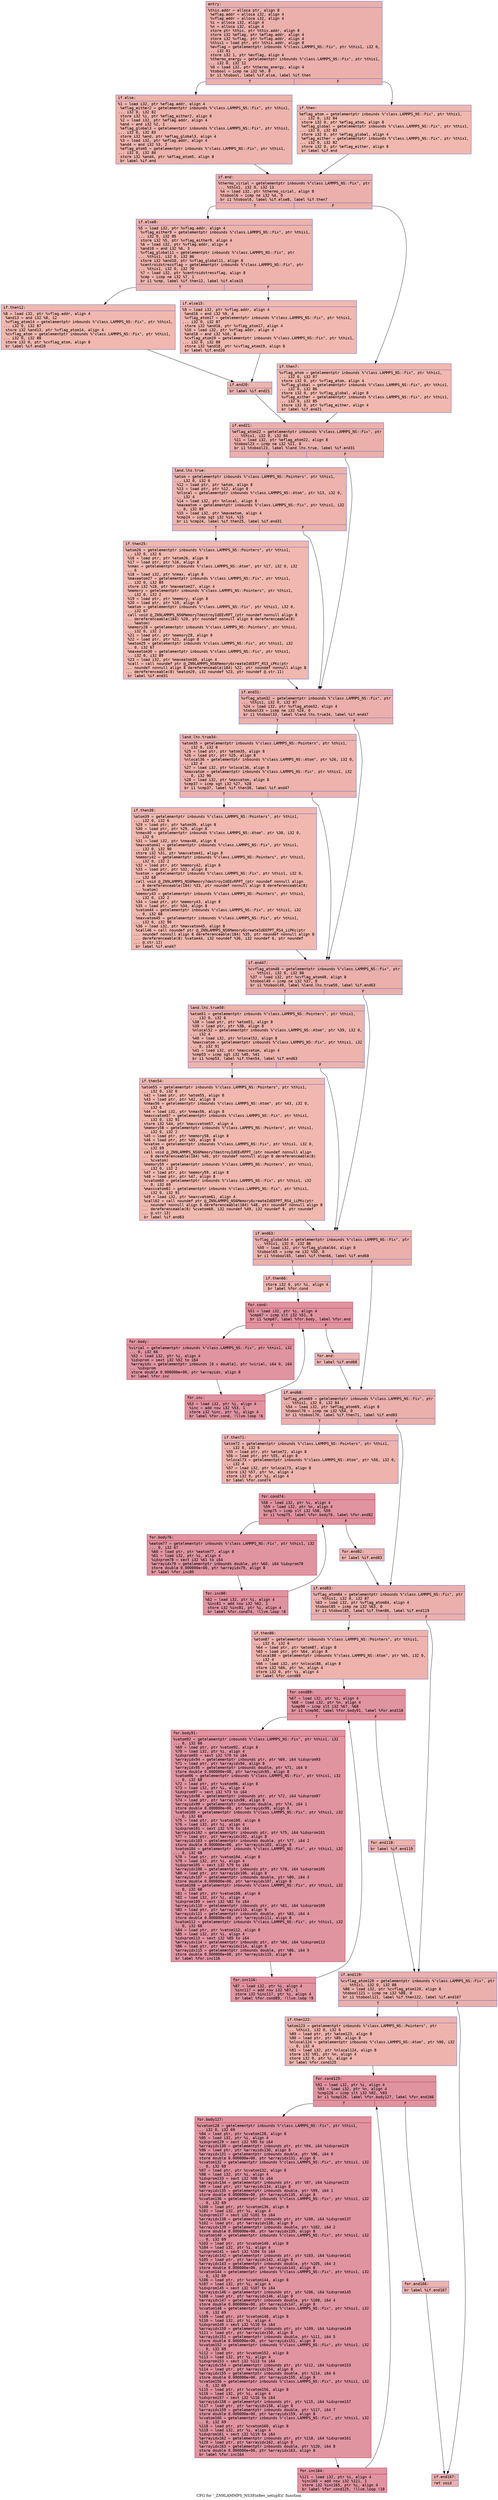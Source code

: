 digraph "CFG for '_ZN9LAMMPS_NS3Fix8ev_setupEii' function" {
	label="CFG for '_ZN9LAMMPS_NS3Fix8ev_setupEii' function";

	Node0x555c10ea5d70 [shape=record,color="#3d50c3ff", style=filled, fillcolor="#d24b4070" fontname="Courier",label="{entry:\l|  %this.addr = alloca ptr, align 8\l  %eflag.addr = alloca i32, align 4\l  %vflag.addr = alloca i32, align 4\l  %i = alloca i32, align 4\l  %n = alloca i32, align 4\l  store ptr %this, ptr %this.addr, align 8\l  store i32 %eflag, ptr %eflag.addr, align 4\l  store i32 %vflag, ptr %vflag.addr, align 4\l  %this1 = load ptr, ptr %this.addr, align 8\l  %evflag = getelementptr inbounds %\"class.LAMMPS_NS::Fix\", ptr %this1, i32 0,\l... i32 81\l  store i32 1, ptr %evflag, align 4\l  %thermo_energy = getelementptr inbounds %\"class.LAMMPS_NS::Fix\", ptr %this1,\l... i32 0, i32 12\l  %0 = load i32, ptr %thermo_energy, align 4\l  %tobool = icmp ne i32 %0, 0\l  br i1 %tobool, label %if.else, label %if.then\l|{<s0>T|<s1>F}}"];
	Node0x555c10ea5d70:s0 -> Node0x555c10ea5c50[tooltip="entry -> if.else\nProbability 62.50%" ];
	Node0x555c10ea5d70:s1 -> Node0x555c10ea5cc0[tooltip="entry -> if.then\nProbability 37.50%" ];
	Node0x555c10ea5cc0 [shape=record,color="#3d50c3ff", style=filled, fillcolor="#dc5d4a70" fontname="Courier",label="{if.then:\l|  %eflag_atom = getelementptr inbounds %\"class.LAMMPS_NS::Fix\", ptr %this1,\l... i32 0, i32 84\l  store i32 0, ptr %eflag_atom, align 8\l  %eflag_global = getelementptr inbounds %\"class.LAMMPS_NS::Fix\", ptr %this1,\l... i32 0, i32 83\l  store i32 0, ptr %eflag_global, align 4\l  %eflag_either = getelementptr inbounds %\"class.LAMMPS_NS::Fix\", ptr %this1,\l... i32 0, i32 82\l  store i32 0, ptr %eflag_either, align 8\l  br label %if.end\l}"];
	Node0x555c10ea5cc0 -> Node0x555c10ea6e90[tooltip="if.then -> if.end\nProbability 100.00%" ];
	Node0x555c10ea5c50 [shape=record,color="#3d50c3ff", style=filled, fillcolor="#d6524470" fontname="Courier",label="{if.else:\l|  %1 = load i32, ptr %eflag.addr, align 4\l  %eflag_either2 = getelementptr inbounds %\"class.LAMMPS_NS::Fix\", ptr %this1,\l... i32 0, i32 82\l  store i32 %1, ptr %eflag_either2, align 8\l  %2 = load i32, ptr %eflag.addr, align 4\l  %and = and i32 %2, 1\l  %eflag_global3 = getelementptr inbounds %\"class.LAMMPS_NS::Fix\", ptr %this1,\l... i32 0, i32 83\l  store i32 %and, ptr %eflag_global3, align 4\l  %3 = load i32, ptr %eflag.addr, align 4\l  %and4 = and i32 %3, 2\l  %eflag_atom5 = getelementptr inbounds %\"class.LAMMPS_NS::Fix\", ptr %this1,\l... i32 0, i32 84\l  store i32 %and4, ptr %eflag_atom5, align 8\l  br label %if.end\l}"];
	Node0x555c10ea5c50 -> Node0x555c10ea6e90[tooltip="if.else -> if.end\nProbability 100.00%" ];
	Node0x555c10ea6e90 [shape=record,color="#3d50c3ff", style=filled, fillcolor="#d24b4070" fontname="Courier",label="{if.end:\l|  %thermo_virial = getelementptr inbounds %\"class.LAMMPS_NS::Fix\", ptr\l... %this1, i32 0, i32 13\l  %4 = load i32, ptr %thermo_virial, align 8\l  %tobool6 = icmp ne i32 %4, 0\l  br i1 %tobool6, label %if.else8, label %if.then7\l|{<s0>T|<s1>F}}"];
	Node0x555c10ea6e90:s0 -> Node0x555c10ea6830[tooltip="if.end -> if.else8\nProbability 62.50%" ];
	Node0x555c10ea6e90:s1 -> Node0x555c10ea7ad0[tooltip="if.end -> if.then7\nProbability 37.50%" ];
	Node0x555c10ea7ad0 [shape=record,color="#3d50c3ff", style=filled, fillcolor="#dc5d4a70" fontname="Courier",label="{if.then7:\l|  %vflag_atom = getelementptr inbounds %\"class.LAMMPS_NS::Fix\", ptr %this1,\l... i32 0, i32 87\l  store i32 0, ptr %vflag_atom, align 4\l  %vflag_global = getelementptr inbounds %\"class.LAMMPS_NS::Fix\", ptr %this1,\l... i32 0, i32 86\l  store i32 0, ptr %vflag_global, align 8\l  %vflag_either = getelementptr inbounds %\"class.LAMMPS_NS::Fix\", ptr %this1,\l... i32 0, i32 85\l  store i32 0, ptr %vflag_either, align 4\l  br label %if.end21\l}"];
	Node0x555c10ea7ad0 -> Node0x555c10ea8110[tooltip="if.then7 -> if.end21\nProbability 100.00%" ];
	Node0x555c10ea6830 [shape=record,color="#3d50c3ff", style=filled, fillcolor="#d6524470" fontname="Courier",label="{if.else8:\l|  %5 = load i32, ptr %vflag.addr, align 4\l  %vflag_either9 = getelementptr inbounds %\"class.LAMMPS_NS::Fix\", ptr %this1,\l... i32 0, i32 85\l  store i32 %5, ptr %vflag_either9, align 4\l  %6 = load i32, ptr %vflag.addr, align 4\l  %and10 = and i32 %6, 3\l  %vflag_global11 = getelementptr inbounds %\"class.LAMMPS_NS::Fix\", ptr\l... %this1, i32 0, i32 86\l  store i32 %and10, ptr %vflag_global11, align 8\l  %centroidstressflag = getelementptr inbounds %\"class.LAMMPS_NS::Fix\", ptr\l... %this1, i32 0, i32 70\l  %7 = load i32, ptr %centroidstressflag, align 8\l  %cmp = icmp ne i32 %7, 1\l  br i1 %cmp, label %if.then12, label %if.else15\l|{<s0>T|<s1>F}}"];
	Node0x555c10ea6830:s0 -> Node0x555c10ea88f0[tooltip="if.else8 -> if.then12\nProbability 50.00%" ];
	Node0x555c10ea6830:s1 -> Node0x555c10ea8940[tooltip="if.else8 -> if.else15\nProbability 50.00%" ];
	Node0x555c10ea88f0 [shape=record,color="#3d50c3ff", style=filled, fillcolor="#dc5d4a70" fontname="Courier",label="{if.then12:\l|  %8 = load i32, ptr %vflag.addr, align 4\l  %and13 = and i32 %8, 12\l  %vflag_atom14 = getelementptr inbounds %\"class.LAMMPS_NS::Fix\", ptr %this1,\l... i32 0, i32 87\l  store i32 %and13, ptr %vflag_atom14, align 4\l  %cvflag_atom = getelementptr inbounds %\"class.LAMMPS_NS::Fix\", ptr %this1,\l... i32 0, i32 88\l  store i32 0, ptr %cvflag_atom, align 8\l  br label %if.end20\l}"];
	Node0x555c10ea88f0 -> Node0x555c10ea8ec0[tooltip="if.then12 -> if.end20\nProbability 100.00%" ];
	Node0x555c10ea8940 [shape=record,color="#3d50c3ff", style=filled, fillcolor="#dc5d4a70" fontname="Courier",label="{if.else15:\l|  %9 = load i32, ptr %vflag.addr, align 4\l  %and16 = and i32 %9, 4\l  %vflag_atom17 = getelementptr inbounds %\"class.LAMMPS_NS::Fix\", ptr %this1,\l... i32 0, i32 87\l  store i32 %and16, ptr %vflag_atom17, align 4\l  %10 = load i32, ptr %vflag.addr, align 4\l  %and18 = and i32 %10, 8\l  %cvflag_atom19 = getelementptr inbounds %\"class.LAMMPS_NS::Fix\", ptr %this1,\l... i32 0, i32 88\l  store i32 %and18, ptr %cvflag_atom19, align 8\l  br label %if.end20\l}"];
	Node0x555c10ea8940 -> Node0x555c10ea8ec0[tooltip="if.else15 -> if.end20\nProbability 100.00%" ];
	Node0x555c10ea8ec0 [shape=record,color="#3d50c3ff", style=filled, fillcolor="#d6524470" fontname="Courier",label="{if.end20:\l|  br label %if.end21\l}"];
	Node0x555c10ea8ec0 -> Node0x555c10ea8110[tooltip="if.end20 -> if.end21\nProbability 100.00%" ];
	Node0x555c10ea8110 [shape=record,color="#3d50c3ff", style=filled, fillcolor="#d24b4070" fontname="Courier",label="{if.end21:\l|  %eflag_atom22 = getelementptr inbounds %\"class.LAMMPS_NS::Fix\", ptr\l... %this1, i32 0, i32 84\l  %11 = load i32, ptr %eflag_atom22, align 8\l  %tobool23 = icmp ne i32 %11, 0\l  br i1 %tobool23, label %land.lhs.true, label %if.end31\l|{<s0>T|<s1>F}}"];
	Node0x555c10ea8110:s0 -> Node0x555c10ea7780[tooltip="if.end21 -> land.lhs.true\nProbability 62.50%" ];
	Node0x555c10ea8110:s1 -> Node0x555c10ea7800[tooltip="if.end21 -> if.end31\nProbability 37.50%" ];
	Node0x555c10ea7780 [shape=record,color="#3d50c3ff", style=filled, fillcolor="#d6524470" fontname="Courier",label="{land.lhs.true:\l|  %atom = getelementptr inbounds %\"class.LAMMPS_NS::Pointers\", ptr %this1,\l... i32 0, i32 6\l  %12 = load ptr, ptr %atom, align 8\l  %13 = load ptr, ptr %12, align 8\l  %nlocal = getelementptr inbounds %\"class.LAMMPS_NS::Atom\", ptr %13, i32 0,\l... i32 4\l  %14 = load i32, ptr %nlocal, align 8\l  %maxeatom = getelementptr inbounds %\"class.LAMMPS_NS::Fix\", ptr %this1, i32\l... 0, i32 89\l  %15 = load i32, ptr %maxeatom, align 4\l  %cmp24 = icmp sgt i32 %14, %15\l  br i1 %cmp24, label %if.then25, label %if.end31\l|{<s0>T|<s1>F}}"];
	Node0x555c10ea7780:s0 -> Node0x555c10eaa670[tooltip="land.lhs.true -> if.then25\nProbability 50.00%" ];
	Node0x555c10ea7780:s1 -> Node0x555c10ea7800[tooltip="land.lhs.true -> if.end31\nProbability 50.00%" ];
	Node0x555c10eaa670 [shape=record,color="#3d50c3ff", style=filled, fillcolor="#dc5d4a70" fontname="Courier",label="{if.then25:\l|  %atom26 = getelementptr inbounds %\"class.LAMMPS_NS::Pointers\", ptr %this1,\l... i32 0, i32 6\l  %16 = load ptr, ptr %atom26, align 8\l  %17 = load ptr, ptr %16, align 8\l  %nmax = getelementptr inbounds %\"class.LAMMPS_NS::Atom\", ptr %17, i32 0, i32\l... 6\l  %18 = load i32, ptr %nmax, align 8\l  %maxeatom27 = getelementptr inbounds %\"class.LAMMPS_NS::Fix\", ptr %this1,\l... i32 0, i32 89\l  store i32 %18, ptr %maxeatom27, align 4\l  %memory = getelementptr inbounds %\"class.LAMMPS_NS::Pointers\", ptr %this1,\l... i32 0, i32 2\l  %19 = load ptr, ptr %memory, align 8\l  %20 = load ptr, ptr %19, align 8\l  %eatom = getelementptr inbounds %\"class.LAMMPS_NS::Fix\", ptr %this1, i32 0,\l... i32 67\l  call void @_ZN9LAMMPS_NS6Memory7destroyIdEEvRPT_(ptr noundef nonnull align 8\l... dereferenceable(184) %20, ptr noundef nonnull align 8 dereferenceable(8)\l... %eatom)\l  %memory28 = getelementptr inbounds %\"class.LAMMPS_NS::Pointers\", ptr %this1,\l... i32 0, i32 2\l  %21 = load ptr, ptr %memory28, align 8\l  %22 = load ptr, ptr %21, align 8\l  %eatom29 = getelementptr inbounds %\"class.LAMMPS_NS::Fix\", ptr %this1, i32\l... 0, i32 67\l  %maxeatom30 = getelementptr inbounds %\"class.LAMMPS_NS::Fix\", ptr %this1,\l... i32 0, i32 89\l  %23 = load i32, ptr %maxeatom30, align 4\l  %call = call noundef ptr @_ZN9LAMMPS_NS6Memory6createIdEEPT_RS3_iPKc(ptr\l... noundef nonnull align 8 dereferenceable(184) %22, ptr noundef nonnull align 8\l... dereferenceable(8) %eatom29, i32 noundef %23, ptr noundef @.str.11)\l  br label %if.end31\l}"];
	Node0x555c10eaa670 -> Node0x555c10ea7800[tooltip="if.then25 -> if.end31\nProbability 100.00%" ];
	Node0x555c10ea7800 [shape=record,color="#3d50c3ff", style=filled, fillcolor="#d24b4070" fontname="Courier",label="{if.end31:\l|  %vflag_atom32 = getelementptr inbounds %\"class.LAMMPS_NS::Fix\", ptr\l... %this1, i32 0, i32 87\l  %24 = load i32, ptr %vflag_atom32, align 4\l  %tobool33 = icmp ne i32 %24, 0\l  br i1 %tobool33, label %land.lhs.true34, label %if.end47\l|{<s0>T|<s1>F}}"];
	Node0x555c10ea7800:s0 -> Node0x555c10e7aee0[tooltip="if.end31 -> land.lhs.true34\nProbability 62.50%" ];
	Node0x555c10ea7800:s1 -> Node0x555c10e7af60[tooltip="if.end31 -> if.end47\nProbability 37.50%" ];
	Node0x555c10e7aee0 [shape=record,color="#3d50c3ff", style=filled, fillcolor="#d6524470" fontname="Courier",label="{land.lhs.true34:\l|  %atom35 = getelementptr inbounds %\"class.LAMMPS_NS::Pointers\", ptr %this1,\l... i32 0, i32 6\l  %25 = load ptr, ptr %atom35, align 8\l  %26 = load ptr, ptr %25, align 8\l  %nlocal36 = getelementptr inbounds %\"class.LAMMPS_NS::Atom\", ptr %26, i32 0,\l... i32 4\l  %27 = load i32, ptr %nlocal36, align 8\l  %maxvatom = getelementptr inbounds %\"class.LAMMPS_NS::Fix\", ptr %this1, i32\l... 0, i32 90\l  %28 = load i32, ptr %maxvatom, align 8\l  %cmp37 = icmp sgt i32 %27, %28\l  br i1 %cmp37, label %if.then38, label %if.end47\l|{<s0>T|<s1>F}}"];
	Node0x555c10e7aee0:s0 -> Node0x555c10e7b5e0[tooltip="land.lhs.true34 -> if.then38\nProbability 50.00%" ];
	Node0x555c10e7aee0:s1 -> Node0x555c10e7af60[tooltip="land.lhs.true34 -> if.end47\nProbability 50.00%" ];
	Node0x555c10e7b5e0 [shape=record,color="#3d50c3ff", style=filled, fillcolor="#dc5d4a70" fontname="Courier",label="{if.then38:\l|  %atom39 = getelementptr inbounds %\"class.LAMMPS_NS::Pointers\", ptr %this1,\l... i32 0, i32 6\l  %29 = load ptr, ptr %atom39, align 8\l  %30 = load ptr, ptr %29, align 8\l  %nmax40 = getelementptr inbounds %\"class.LAMMPS_NS::Atom\", ptr %30, i32 0,\l... i32 6\l  %31 = load i32, ptr %nmax40, align 8\l  %maxvatom41 = getelementptr inbounds %\"class.LAMMPS_NS::Fix\", ptr %this1,\l... i32 0, i32 90\l  store i32 %31, ptr %maxvatom41, align 8\l  %memory42 = getelementptr inbounds %\"class.LAMMPS_NS::Pointers\", ptr %this1,\l... i32 0, i32 2\l  %32 = load ptr, ptr %memory42, align 8\l  %33 = load ptr, ptr %32, align 8\l  %vatom = getelementptr inbounds %\"class.LAMMPS_NS::Fix\", ptr %this1, i32 0,\l... i32 68\l  call void @_ZN9LAMMPS_NS6Memory7destroyIdEEvRPPT_(ptr noundef nonnull align\l... 8 dereferenceable(184) %33, ptr noundef nonnull align 8 dereferenceable(8)\l... %vatom)\l  %memory43 = getelementptr inbounds %\"class.LAMMPS_NS::Pointers\", ptr %this1,\l... i32 0, i32 2\l  %34 = load ptr, ptr %memory43, align 8\l  %35 = load ptr, ptr %34, align 8\l  %vatom44 = getelementptr inbounds %\"class.LAMMPS_NS::Fix\", ptr %this1, i32\l... 0, i32 68\l  %maxvatom45 = getelementptr inbounds %\"class.LAMMPS_NS::Fix\", ptr %this1,\l... i32 0, i32 90\l  %36 = load i32, ptr %maxvatom45, align 8\l  %call46 = call noundef ptr @_ZN9LAMMPS_NS6Memory6createIdEEPPT_RS4_iiPKc(ptr\l... noundef nonnull align 8 dereferenceable(184) %35, ptr noundef nonnull align 8\l... dereferenceable(8) %vatom44, i32 noundef %36, i32 noundef 6, ptr noundef\l... @.str.12)\l  br label %if.end47\l}"];
	Node0x555c10e7b5e0 -> Node0x555c10e7af60[tooltip="if.then38 -> if.end47\nProbability 100.00%" ];
	Node0x555c10e7af60 [shape=record,color="#3d50c3ff", style=filled, fillcolor="#d24b4070" fontname="Courier",label="{if.end47:\l|  %cvflag_atom48 = getelementptr inbounds %\"class.LAMMPS_NS::Fix\", ptr\l... %this1, i32 0, i32 88\l  %37 = load i32, ptr %cvflag_atom48, align 8\l  %tobool49 = icmp ne i32 %37, 0\l  br i1 %tobool49, label %land.lhs.true50, label %if.end63\l|{<s0>T|<s1>F}}"];
	Node0x555c10e7af60:s0 -> Node0x555c10e7c8d0[tooltip="if.end47 -> land.lhs.true50\nProbability 62.50%" ];
	Node0x555c10e7af60:s1 -> Node0x555c10e7c950[tooltip="if.end47 -> if.end63\nProbability 37.50%" ];
	Node0x555c10e7c8d0 [shape=record,color="#3d50c3ff", style=filled, fillcolor="#d6524470" fontname="Courier",label="{land.lhs.true50:\l|  %atom51 = getelementptr inbounds %\"class.LAMMPS_NS::Pointers\", ptr %this1,\l... i32 0, i32 6\l  %38 = load ptr, ptr %atom51, align 8\l  %39 = load ptr, ptr %38, align 8\l  %nlocal52 = getelementptr inbounds %\"class.LAMMPS_NS::Atom\", ptr %39, i32 0,\l... i32 4\l  %40 = load i32, ptr %nlocal52, align 8\l  %maxcvatom = getelementptr inbounds %\"class.LAMMPS_NS::Fix\", ptr %this1, i32\l... 0, i32 91\l  %41 = load i32, ptr %maxcvatom, align 4\l  %cmp53 = icmp sgt i32 %40, %41\l  br i1 %cmp53, label %if.then54, label %if.end63\l|{<s0>T|<s1>F}}"];
	Node0x555c10e7c8d0:s0 -> Node0x555c10e7d030[tooltip="land.lhs.true50 -> if.then54\nProbability 50.00%" ];
	Node0x555c10e7c8d0:s1 -> Node0x555c10e7c950[tooltip="land.lhs.true50 -> if.end63\nProbability 50.00%" ];
	Node0x555c10e7d030 [shape=record,color="#3d50c3ff", style=filled, fillcolor="#dc5d4a70" fontname="Courier",label="{if.then54:\l|  %atom55 = getelementptr inbounds %\"class.LAMMPS_NS::Pointers\", ptr %this1,\l... i32 0, i32 6\l  %42 = load ptr, ptr %atom55, align 8\l  %43 = load ptr, ptr %42, align 8\l  %nmax56 = getelementptr inbounds %\"class.LAMMPS_NS::Atom\", ptr %43, i32 0,\l... i32 6\l  %44 = load i32, ptr %nmax56, align 8\l  %maxcvatom57 = getelementptr inbounds %\"class.LAMMPS_NS::Fix\", ptr %this1,\l... i32 0, i32 91\l  store i32 %44, ptr %maxcvatom57, align 4\l  %memory58 = getelementptr inbounds %\"class.LAMMPS_NS::Pointers\", ptr %this1,\l... i32 0, i32 2\l  %45 = load ptr, ptr %memory58, align 8\l  %46 = load ptr, ptr %45, align 8\l  %cvatom = getelementptr inbounds %\"class.LAMMPS_NS::Fix\", ptr %this1, i32 0,\l... i32 69\l  call void @_ZN9LAMMPS_NS6Memory7destroyIdEEvRPPT_(ptr noundef nonnull align\l... 8 dereferenceable(184) %46, ptr noundef nonnull align 8 dereferenceable(8)\l... %cvatom)\l  %memory59 = getelementptr inbounds %\"class.LAMMPS_NS::Pointers\", ptr %this1,\l... i32 0, i32 2\l  %47 = load ptr, ptr %memory59, align 8\l  %48 = load ptr, ptr %47, align 8\l  %cvatom60 = getelementptr inbounds %\"class.LAMMPS_NS::Fix\", ptr %this1, i32\l... 0, i32 69\l  %maxcvatom61 = getelementptr inbounds %\"class.LAMMPS_NS::Fix\", ptr %this1,\l... i32 0, i32 91\l  %49 = load i32, ptr %maxcvatom61, align 4\l  %call62 = call noundef ptr @_ZN9LAMMPS_NS6Memory6createIdEEPPT_RS4_iiPKc(ptr\l... noundef nonnull align 8 dereferenceable(184) %48, ptr noundef nonnull align 8\l... dereferenceable(8) %cvatom60, i32 noundef %49, i32 noundef 9, ptr noundef\l... @.str.13)\l  br label %if.end63\l}"];
	Node0x555c10e7d030 -> Node0x555c10e7c950[tooltip="if.then54 -> if.end63\nProbability 100.00%" ];
	Node0x555c10e7c950 [shape=record,color="#3d50c3ff", style=filled, fillcolor="#d24b4070" fontname="Courier",label="{if.end63:\l|  %vflag_global64 = getelementptr inbounds %\"class.LAMMPS_NS::Fix\", ptr\l... %this1, i32 0, i32 86\l  %50 = load i32, ptr %vflag_global64, align 8\l  %tobool65 = icmp ne i32 %50, 0\l  br i1 %tobool65, label %if.then66, label %if.end68\l|{<s0>T|<s1>F}}"];
	Node0x555c10e7c950:s0 -> Node0x555c10eb3b60[tooltip="if.end63 -> if.then66\nProbability 62.50%" ];
	Node0x555c10e7c950:s1 -> Node0x555c10eb3be0[tooltip="if.end63 -> if.end68\nProbability 37.50%" ];
	Node0x555c10eb3b60 [shape=record,color="#3d50c3ff", style=filled, fillcolor="#d6524470" fontname="Courier",label="{if.then66:\l|  store i32 0, ptr %i, align 4\l  br label %for.cond\l}"];
	Node0x555c10eb3b60 -> Node0x555c10eb3db0[tooltip="if.then66 -> for.cond\nProbability 100.00%" ];
	Node0x555c10eb3db0 [shape=record,color="#b70d28ff", style=filled, fillcolor="#b70d2870" fontname="Courier",label="{for.cond:\l|  %51 = load i32, ptr %i, align 4\l  %cmp67 = icmp slt i32 %51, 6\l  br i1 %cmp67, label %for.body, label %for.end\l|{<s0>T|<s1>F}}"];
	Node0x555c10eb3db0:s0 -> Node0x555c10eb3fb0[tooltip="for.cond -> for.body\nProbability 96.88%" ];
	Node0x555c10eb3db0:s1 -> Node0x555c10eb4030[tooltip="for.cond -> for.end\nProbability 3.12%" ];
	Node0x555c10eb3fb0 [shape=record,color="#b70d28ff", style=filled, fillcolor="#b70d2870" fontname="Courier",label="{for.body:\l|  %virial = getelementptr inbounds %\"class.LAMMPS_NS::Fix\", ptr %this1, i32\l... 0, i32 66\l  %52 = load i32, ptr %i, align 4\l  %idxprom = sext i32 %52 to i64\l  %arrayidx = getelementptr inbounds [6 x double], ptr %virial, i64 0, i64\l... %idxprom\l  store double 0.000000e+00, ptr %arrayidx, align 8\l  br label %for.inc\l}"];
	Node0x555c10eb3fb0 -> Node0x555c10eb4f70[tooltip="for.body -> for.inc\nProbability 100.00%" ];
	Node0x555c10eb4f70 [shape=record,color="#b70d28ff", style=filled, fillcolor="#b70d2870" fontname="Courier",label="{for.inc:\l|  %53 = load i32, ptr %i, align 4\l  %inc = add nsw i32 %53, 1\l  store i32 %inc, ptr %i, align 4\l  br label %for.cond, !llvm.loop !6\l}"];
	Node0x555c10eb4f70 -> Node0x555c10eb3db0[tooltip="for.inc -> for.cond\nProbability 100.00%" ];
	Node0x555c10eb4030 [shape=record,color="#3d50c3ff", style=filled, fillcolor="#d6524470" fontname="Courier",label="{for.end:\l|  br label %if.end68\l}"];
	Node0x555c10eb4030 -> Node0x555c10eb3be0[tooltip="for.end -> if.end68\nProbability 100.00%" ];
	Node0x555c10eb3be0 [shape=record,color="#3d50c3ff", style=filled, fillcolor="#d24b4070" fontname="Courier",label="{if.end68:\l|  %eflag_atom69 = getelementptr inbounds %\"class.LAMMPS_NS::Fix\", ptr\l... %this1, i32 0, i32 84\l  %54 = load i32, ptr %eflag_atom69, align 8\l  %tobool70 = icmp ne i32 %54, 0\l  br i1 %tobool70, label %if.then71, label %if.end83\l|{<s0>T|<s1>F}}"];
	Node0x555c10eb3be0:s0 -> Node0x555c10eb5640[tooltip="if.end68 -> if.then71\nProbability 62.50%" ];
	Node0x555c10eb3be0:s1 -> Node0x555c10eb56c0[tooltip="if.end68 -> if.end83\nProbability 37.50%" ];
	Node0x555c10eb5640 [shape=record,color="#3d50c3ff", style=filled, fillcolor="#d6524470" fontname="Courier",label="{if.then71:\l|  %atom72 = getelementptr inbounds %\"class.LAMMPS_NS::Pointers\", ptr %this1,\l... i32 0, i32 6\l  %55 = load ptr, ptr %atom72, align 8\l  %56 = load ptr, ptr %55, align 8\l  %nlocal73 = getelementptr inbounds %\"class.LAMMPS_NS::Atom\", ptr %56, i32 0,\l... i32 4\l  %57 = load i32, ptr %nlocal73, align 8\l  store i32 %57, ptr %n, align 4\l  store i32 0, ptr %i, align 4\l  br label %for.cond74\l}"];
	Node0x555c10eb5640 -> Node0x555c10eb5c80[tooltip="if.then71 -> for.cond74\nProbability 100.00%" ];
	Node0x555c10eb5c80 [shape=record,color="#b70d28ff", style=filled, fillcolor="#b70d2870" fontname="Courier",label="{for.cond74:\l|  %58 = load i32, ptr %i, align 4\l  %59 = load i32, ptr %n, align 4\l  %cmp75 = icmp slt i32 %58, %59\l  br i1 %cmp75, label %for.body76, label %for.end82\l|{<s0>T|<s1>F}}"];
	Node0x555c10eb5c80:s0 -> Node0x555c10eb5f20[tooltip="for.cond74 -> for.body76\nProbability 96.88%" ];
	Node0x555c10eb5c80:s1 -> Node0x555c10eb5fa0[tooltip="for.cond74 -> for.end82\nProbability 3.12%" ];
	Node0x555c10eb5f20 [shape=record,color="#b70d28ff", style=filled, fillcolor="#b70d2870" fontname="Courier",label="{for.body76:\l|  %eatom77 = getelementptr inbounds %\"class.LAMMPS_NS::Fix\", ptr %this1, i32\l... 0, i32 67\l  %60 = load ptr, ptr %eatom77, align 8\l  %61 = load i32, ptr %i, align 4\l  %idxprom78 = sext i32 %61 to i64\l  %arrayidx79 = getelementptr inbounds double, ptr %60, i64 %idxprom78\l  store double 0.000000e+00, ptr %arrayidx79, align 8\l  br label %for.inc80\l}"];
	Node0x555c10eb5f20 -> Node0x555c10eb64c0[tooltip="for.body76 -> for.inc80\nProbability 100.00%" ];
	Node0x555c10eb64c0 [shape=record,color="#b70d28ff", style=filled, fillcolor="#b70d2870" fontname="Courier",label="{for.inc80:\l|  %62 = load i32, ptr %i, align 4\l  %inc81 = add nsw i32 %62, 1\l  store i32 %inc81, ptr %i, align 4\l  br label %for.cond74, !llvm.loop !8\l}"];
	Node0x555c10eb64c0 -> Node0x555c10eb5c80[tooltip="for.inc80 -> for.cond74\nProbability 100.00%" ];
	Node0x555c10eb5fa0 [shape=record,color="#3d50c3ff", style=filled, fillcolor="#d6524470" fontname="Courier",label="{for.end82:\l|  br label %if.end83\l}"];
	Node0x555c10eb5fa0 -> Node0x555c10eb56c0[tooltip="for.end82 -> if.end83\nProbability 100.00%" ];
	Node0x555c10eb56c0 [shape=record,color="#3d50c3ff", style=filled, fillcolor="#d24b4070" fontname="Courier",label="{if.end83:\l|  %vflag_atom84 = getelementptr inbounds %\"class.LAMMPS_NS::Fix\", ptr\l... %this1, i32 0, i32 87\l  %63 = load i32, ptr %vflag_atom84, align 4\l  %tobool85 = icmp ne i32 %63, 0\l  br i1 %tobool85, label %if.then86, label %if.end119\l|{<s0>T|<s1>F}}"];
	Node0x555c10eb56c0:s0 -> Node0x555c10eb6be0[tooltip="if.end83 -> if.then86\nProbability 62.50%" ];
	Node0x555c10eb56c0:s1 -> Node0x555c10eb6c60[tooltip="if.end83 -> if.end119\nProbability 37.50%" ];
	Node0x555c10eb6be0 [shape=record,color="#3d50c3ff", style=filled, fillcolor="#d6524470" fontname="Courier",label="{if.then86:\l|  %atom87 = getelementptr inbounds %\"class.LAMMPS_NS::Pointers\", ptr %this1,\l... i32 0, i32 6\l  %64 = load ptr, ptr %atom87, align 8\l  %65 = load ptr, ptr %64, align 8\l  %nlocal88 = getelementptr inbounds %\"class.LAMMPS_NS::Atom\", ptr %65, i32 0,\l... i32 4\l  %66 = load i32, ptr %nlocal88, align 8\l  store i32 %66, ptr %n, align 4\l  store i32 0, ptr %i, align 4\l  br label %for.cond89\l}"];
	Node0x555c10eb6be0 -> Node0x555c10eb7220[tooltip="if.then86 -> for.cond89\nProbability 100.00%" ];
	Node0x555c10eb7220 [shape=record,color="#b70d28ff", style=filled, fillcolor="#b70d2870" fontname="Courier",label="{for.cond89:\l|  %67 = load i32, ptr %i, align 4\l  %68 = load i32, ptr %n, align 4\l  %cmp90 = icmp slt i32 %67, %68\l  br i1 %cmp90, label %for.body91, label %for.end118\l|{<s0>T|<s1>F}}"];
	Node0x555c10eb7220:s0 -> Node0x555c10eb74c0[tooltip="for.cond89 -> for.body91\nProbability 96.88%" ];
	Node0x555c10eb7220:s1 -> Node0x555c10eb7540[tooltip="for.cond89 -> for.end118\nProbability 3.12%" ];
	Node0x555c10eb74c0 [shape=record,color="#b70d28ff", style=filled, fillcolor="#b70d2870" fontname="Courier",label="{for.body91:\l|  %vatom92 = getelementptr inbounds %\"class.LAMMPS_NS::Fix\", ptr %this1, i32\l... 0, i32 68\l  %69 = load ptr, ptr %vatom92, align 8\l  %70 = load i32, ptr %i, align 4\l  %idxprom93 = sext i32 %70 to i64\l  %arrayidx94 = getelementptr inbounds ptr, ptr %69, i64 %idxprom93\l  %71 = load ptr, ptr %arrayidx94, align 8\l  %arrayidx95 = getelementptr inbounds double, ptr %71, i64 0\l  store double 0.000000e+00, ptr %arrayidx95, align 8\l  %vatom96 = getelementptr inbounds %\"class.LAMMPS_NS::Fix\", ptr %this1, i32\l... 0, i32 68\l  %72 = load ptr, ptr %vatom96, align 8\l  %73 = load i32, ptr %i, align 4\l  %idxprom97 = sext i32 %73 to i64\l  %arrayidx98 = getelementptr inbounds ptr, ptr %72, i64 %idxprom97\l  %74 = load ptr, ptr %arrayidx98, align 8\l  %arrayidx99 = getelementptr inbounds double, ptr %74, i64 1\l  store double 0.000000e+00, ptr %arrayidx99, align 8\l  %vatom100 = getelementptr inbounds %\"class.LAMMPS_NS::Fix\", ptr %this1, i32\l... 0, i32 68\l  %75 = load ptr, ptr %vatom100, align 8\l  %76 = load i32, ptr %i, align 4\l  %idxprom101 = sext i32 %76 to i64\l  %arrayidx102 = getelementptr inbounds ptr, ptr %75, i64 %idxprom101\l  %77 = load ptr, ptr %arrayidx102, align 8\l  %arrayidx103 = getelementptr inbounds double, ptr %77, i64 2\l  store double 0.000000e+00, ptr %arrayidx103, align 8\l  %vatom104 = getelementptr inbounds %\"class.LAMMPS_NS::Fix\", ptr %this1, i32\l... 0, i32 68\l  %78 = load ptr, ptr %vatom104, align 8\l  %79 = load i32, ptr %i, align 4\l  %idxprom105 = sext i32 %79 to i64\l  %arrayidx106 = getelementptr inbounds ptr, ptr %78, i64 %idxprom105\l  %80 = load ptr, ptr %arrayidx106, align 8\l  %arrayidx107 = getelementptr inbounds double, ptr %80, i64 3\l  store double 0.000000e+00, ptr %arrayidx107, align 8\l  %vatom108 = getelementptr inbounds %\"class.LAMMPS_NS::Fix\", ptr %this1, i32\l... 0, i32 68\l  %81 = load ptr, ptr %vatom108, align 8\l  %82 = load i32, ptr %i, align 4\l  %idxprom109 = sext i32 %82 to i64\l  %arrayidx110 = getelementptr inbounds ptr, ptr %81, i64 %idxprom109\l  %83 = load ptr, ptr %arrayidx110, align 8\l  %arrayidx111 = getelementptr inbounds double, ptr %83, i64 4\l  store double 0.000000e+00, ptr %arrayidx111, align 8\l  %vatom112 = getelementptr inbounds %\"class.LAMMPS_NS::Fix\", ptr %this1, i32\l... 0, i32 68\l  %84 = load ptr, ptr %vatom112, align 8\l  %85 = load i32, ptr %i, align 4\l  %idxprom113 = sext i32 %85 to i64\l  %arrayidx114 = getelementptr inbounds ptr, ptr %84, i64 %idxprom113\l  %86 = load ptr, ptr %arrayidx114, align 8\l  %arrayidx115 = getelementptr inbounds double, ptr %86, i64 5\l  store double 0.000000e+00, ptr %arrayidx115, align 8\l  br label %for.inc116\l}"];
	Node0x555c10eb74c0 -> Node0x555c10eb96c0[tooltip="for.body91 -> for.inc116\nProbability 100.00%" ];
	Node0x555c10eb96c0 [shape=record,color="#b70d28ff", style=filled, fillcolor="#b70d2870" fontname="Courier",label="{for.inc116:\l|  %87 = load i32, ptr %i, align 4\l  %inc117 = add nsw i32 %87, 1\l  store i32 %inc117, ptr %i, align 4\l  br label %for.cond89, !llvm.loop !9\l}"];
	Node0x555c10eb96c0 -> Node0x555c10eb7220[tooltip="for.inc116 -> for.cond89\nProbability 100.00%" ];
	Node0x555c10eb7540 [shape=record,color="#3d50c3ff", style=filled, fillcolor="#d6524470" fontname="Courier",label="{for.end118:\l|  br label %if.end119\l}"];
	Node0x555c10eb7540 -> Node0x555c10eb6c60[tooltip="for.end118 -> if.end119\nProbability 100.00%" ];
	Node0x555c10eb6c60 [shape=record,color="#3d50c3ff", style=filled, fillcolor="#d24b4070" fontname="Courier",label="{if.end119:\l|  %cvflag_atom120 = getelementptr inbounds %\"class.LAMMPS_NS::Fix\", ptr\l... %this1, i32 0, i32 88\l  %88 = load i32, ptr %cvflag_atom120, align 8\l  %tobool121 = icmp ne i32 %88, 0\l  br i1 %tobool121, label %if.then122, label %if.end167\l|{<s0>T|<s1>F}}"];
	Node0x555c10eb6c60:s0 -> Node0x555c10eb9de0[tooltip="if.end119 -> if.then122\nProbability 62.50%" ];
	Node0x555c10eb6c60:s1 -> Node0x555c10eb9e60[tooltip="if.end119 -> if.end167\nProbability 37.50%" ];
	Node0x555c10eb9de0 [shape=record,color="#3d50c3ff", style=filled, fillcolor="#d6524470" fontname="Courier",label="{if.then122:\l|  %atom123 = getelementptr inbounds %\"class.LAMMPS_NS::Pointers\", ptr\l... %this1, i32 0, i32 6\l  %89 = load ptr, ptr %atom123, align 8\l  %90 = load ptr, ptr %89, align 8\l  %nlocal124 = getelementptr inbounds %\"class.LAMMPS_NS::Atom\", ptr %90, i32\l... 0, i32 4\l  %91 = load i32, ptr %nlocal124, align 8\l  store i32 %91, ptr %n, align 4\l  store i32 0, ptr %i, align 4\l  br label %for.cond125\l}"];
	Node0x555c10eb9de0 -> Node0x555c10eba420[tooltip="if.then122 -> for.cond125\nProbability 100.00%" ];
	Node0x555c10eba420 [shape=record,color="#b70d28ff", style=filled, fillcolor="#b70d2870" fontname="Courier",label="{for.cond125:\l|  %92 = load i32, ptr %i, align 4\l  %93 = load i32, ptr %n, align 4\l  %cmp126 = icmp slt i32 %92, %93\l  br i1 %cmp126, label %for.body127, label %for.end166\l|{<s0>T|<s1>F}}"];
	Node0x555c10eba420:s0 -> Node0x555c10eba6c0[tooltip="for.cond125 -> for.body127\nProbability 96.88%" ];
	Node0x555c10eba420:s1 -> Node0x555c10eba740[tooltip="for.cond125 -> for.end166\nProbability 3.12%" ];
	Node0x555c10eba6c0 [shape=record,color="#b70d28ff", style=filled, fillcolor="#b70d2870" fontname="Courier",label="{for.body127:\l|  %cvatom128 = getelementptr inbounds %\"class.LAMMPS_NS::Fix\", ptr %this1,\l... i32 0, i32 69\l  %94 = load ptr, ptr %cvatom128, align 8\l  %95 = load i32, ptr %i, align 4\l  %idxprom129 = sext i32 %95 to i64\l  %arrayidx130 = getelementptr inbounds ptr, ptr %94, i64 %idxprom129\l  %96 = load ptr, ptr %arrayidx130, align 8\l  %arrayidx131 = getelementptr inbounds double, ptr %96, i64 0\l  store double 0.000000e+00, ptr %arrayidx131, align 8\l  %cvatom132 = getelementptr inbounds %\"class.LAMMPS_NS::Fix\", ptr %this1, i32\l... 0, i32 69\l  %97 = load ptr, ptr %cvatom132, align 8\l  %98 = load i32, ptr %i, align 4\l  %idxprom133 = sext i32 %98 to i64\l  %arrayidx134 = getelementptr inbounds ptr, ptr %97, i64 %idxprom133\l  %99 = load ptr, ptr %arrayidx134, align 8\l  %arrayidx135 = getelementptr inbounds double, ptr %99, i64 1\l  store double 0.000000e+00, ptr %arrayidx135, align 8\l  %cvatom136 = getelementptr inbounds %\"class.LAMMPS_NS::Fix\", ptr %this1, i32\l... 0, i32 69\l  %100 = load ptr, ptr %cvatom136, align 8\l  %101 = load i32, ptr %i, align 4\l  %idxprom137 = sext i32 %101 to i64\l  %arrayidx138 = getelementptr inbounds ptr, ptr %100, i64 %idxprom137\l  %102 = load ptr, ptr %arrayidx138, align 8\l  %arrayidx139 = getelementptr inbounds double, ptr %102, i64 2\l  store double 0.000000e+00, ptr %arrayidx139, align 8\l  %cvatom140 = getelementptr inbounds %\"class.LAMMPS_NS::Fix\", ptr %this1, i32\l... 0, i32 69\l  %103 = load ptr, ptr %cvatom140, align 8\l  %104 = load i32, ptr %i, align 4\l  %idxprom141 = sext i32 %104 to i64\l  %arrayidx142 = getelementptr inbounds ptr, ptr %103, i64 %idxprom141\l  %105 = load ptr, ptr %arrayidx142, align 8\l  %arrayidx143 = getelementptr inbounds double, ptr %105, i64 3\l  store double 0.000000e+00, ptr %arrayidx143, align 8\l  %cvatom144 = getelementptr inbounds %\"class.LAMMPS_NS::Fix\", ptr %this1, i32\l... 0, i32 69\l  %106 = load ptr, ptr %cvatom144, align 8\l  %107 = load i32, ptr %i, align 4\l  %idxprom145 = sext i32 %107 to i64\l  %arrayidx146 = getelementptr inbounds ptr, ptr %106, i64 %idxprom145\l  %108 = load ptr, ptr %arrayidx146, align 8\l  %arrayidx147 = getelementptr inbounds double, ptr %108, i64 4\l  store double 0.000000e+00, ptr %arrayidx147, align 8\l  %cvatom148 = getelementptr inbounds %\"class.LAMMPS_NS::Fix\", ptr %this1, i32\l... 0, i32 69\l  %109 = load ptr, ptr %cvatom148, align 8\l  %110 = load i32, ptr %i, align 4\l  %idxprom149 = sext i32 %110 to i64\l  %arrayidx150 = getelementptr inbounds ptr, ptr %109, i64 %idxprom149\l  %111 = load ptr, ptr %arrayidx150, align 8\l  %arrayidx151 = getelementptr inbounds double, ptr %111, i64 5\l  store double 0.000000e+00, ptr %arrayidx151, align 8\l  %cvatom152 = getelementptr inbounds %\"class.LAMMPS_NS::Fix\", ptr %this1, i32\l... 0, i32 69\l  %112 = load ptr, ptr %cvatom152, align 8\l  %113 = load i32, ptr %i, align 4\l  %idxprom153 = sext i32 %113 to i64\l  %arrayidx154 = getelementptr inbounds ptr, ptr %112, i64 %idxprom153\l  %114 = load ptr, ptr %arrayidx154, align 8\l  %arrayidx155 = getelementptr inbounds double, ptr %114, i64 6\l  store double 0.000000e+00, ptr %arrayidx155, align 8\l  %cvatom156 = getelementptr inbounds %\"class.LAMMPS_NS::Fix\", ptr %this1, i32\l... 0, i32 69\l  %115 = load ptr, ptr %cvatom156, align 8\l  %116 = load i32, ptr %i, align 4\l  %idxprom157 = sext i32 %116 to i64\l  %arrayidx158 = getelementptr inbounds ptr, ptr %115, i64 %idxprom157\l  %117 = load ptr, ptr %arrayidx158, align 8\l  %arrayidx159 = getelementptr inbounds double, ptr %117, i64 7\l  store double 0.000000e+00, ptr %arrayidx159, align 8\l  %cvatom160 = getelementptr inbounds %\"class.LAMMPS_NS::Fix\", ptr %this1, i32\l... 0, i32 69\l  %118 = load ptr, ptr %cvatom160, align 8\l  %119 = load i32, ptr %i, align 4\l  %idxprom161 = sext i32 %119 to i64\l  %arrayidx162 = getelementptr inbounds ptr, ptr %118, i64 %idxprom161\l  %120 = load ptr, ptr %arrayidx162, align 8\l  %arrayidx163 = getelementptr inbounds double, ptr %120, i64 8\l  store double 0.000000e+00, ptr %arrayidx163, align 8\l  br label %for.inc164\l}"];
	Node0x555c10eba6c0 -> Node0x555c10ebecd0[tooltip="for.body127 -> for.inc164\nProbability 100.00%" ];
	Node0x555c10ebecd0 [shape=record,color="#b70d28ff", style=filled, fillcolor="#b70d2870" fontname="Courier",label="{for.inc164:\l|  %121 = load i32, ptr %i, align 4\l  %inc165 = add nsw i32 %121, 1\l  store i32 %inc165, ptr %i, align 4\l  br label %for.cond125, !llvm.loop !10\l}"];
	Node0x555c10ebecd0 -> Node0x555c10eba420[tooltip="for.inc164 -> for.cond125\nProbability 100.00%" ];
	Node0x555c10eba740 [shape=record,color="#3d50c3ff", style=filled, fillcolor="#d6524470" fontname="Courier",label="{for.end166:\l|  br label %if.end167\l}"];
	Node0x555c10eba740 -> Node0x555c10eb9e60[tooltip="for.end166 -> if.end167\nProbability 100.00%" ];
	Node0x555c10eb9e60 [shape=record,color="#3d50c3ff", style=filled, fillcolor="#d24b4070" fontname="Courier",label="{if.end167:\l|  ret void\l}"];
}
